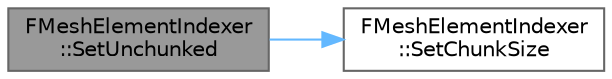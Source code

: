 digraph "FMeshElementIndexer::SetUnchunked"
{
 // INTERACTIVE_SVG=YES
 // LATEX_PDF_SIZE
  bgcolor="transparent";
  edge [fontname=Helvetica,fontsize=10,labelfontname=Helvetica,labelfontsize=10];
  node [fontname=Helvetica,fontsize=10,shape=box,height=0.2,width=0.4];
  rankdir="LR";
  Node1 [id="Node000001",label="FMeshElementIndexer\l::SetUnchunked",height=0.2,width=0.4,color="gray40", fillcolor="grey60", style="filled", fontcolor="black",tooltip="Configures the indexer not to use chunks."];
  Node1 -> Node2 [id="edge1_Node000001_Node000002",color="steelblue1",style="solid",tooltip=" "];
  Node2 [id="Node000002",label="FMeshElementIndexer\l::SetChunkSize",height=0.2,width=0.4,color="grey40", fillcolor="white", style="filled",URL="$da/dd3/classFMeshElementIndexer.html#acfb7a7859b5d7a09e381e95083674dea",tooltip="Sets the chunk size for the indexer, for optimization purposes."];
}
